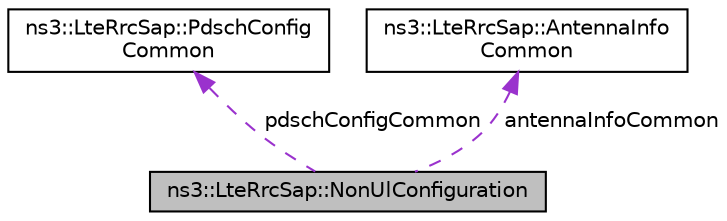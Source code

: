 digraph "ns3::LteRrcSap::NonUlConfiguration"
{
 // LATEX_PDF_SIZE
  edge [fontname="Helvetica",fontsize="10",labelfontname="Helvetica",labelfontsize="10"];
  node [fontname="Helvetica",fontsize="10",shape=record];
  Node1 [label="ns3::LteRrcSap::NonUlConfiguration",height=0.2,width=0.4,color="black", fillcolor="grey75", style="filled", fontcolor="black",tooltip="NonUlConfiguration structure."];
  Node2 -> Node1 [dir="back",color="darkorchid3",fontsize="10",style="dashed",label=" pdschConfigCommon" ,fontname="Helvetica"];
  Node2 [label="ns3::LteRrcSap::PdschConfig\lCommon",height=0.2,width=0.4,color="black", fillcolor="white", style="filled",URL="$structns3_1_1_lte_rrc_sap_1_1_pdsch_config_common.html",tooltip="PdschConfigCommon structure."];
  Node3 -> Node1 [dir="back",color="darkorchid3",fontsize="10",style="dashed",label=" antennaInfoCommon" ,fontname="Helvetica"];
  Node3 [label="ns3::LteRrcSap::AntennaInfo\lCommon",height=0.2,width=0.4,color="black", fillcolor="white", style="filled",URL="$structns3_1_1_lte_rrc_sap_1_1_antenna_info_common.html",tooltip="AntennaInfoCommon structure."];
}
